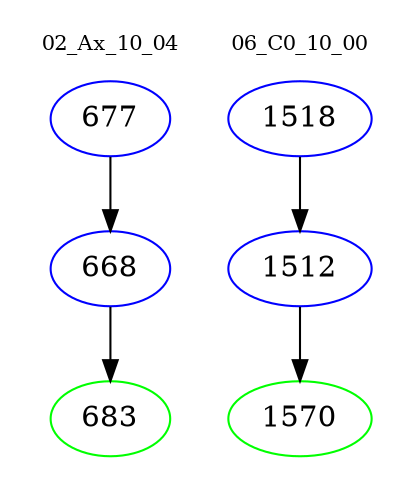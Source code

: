 digraph{
subgraph cluster_0 {
color = white
label = "02_Ax_10_04";
fontsize=10;
T0_677 [label="677", color="blue"]
T0_677 -> T0_668 [color="black"]
T0_668 [label="668", color="blue"]
T0_668 -> T0_683 [color="black"]
T0_683 [label="683", color="green"]
}
subgraph cluster_1 {
color = white
label = "06_C0_10_00";
fontsize=10;
T1_1518 [label="1518", color="blue"]
T1_1518 -> T1_1512 [color="black"]
T1_1512 [label="1512", color="blue"]
T1_1512 -> T1_1570 [color="black"]
T1_1570 [label="1570", color="green"]
}
}
